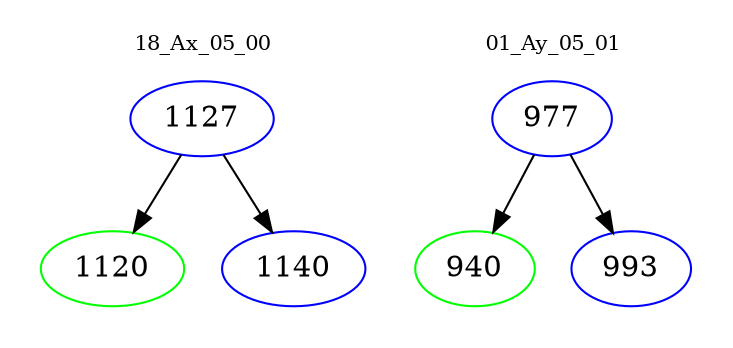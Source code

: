 digraph{
subgraph cluster_0 {
color = white
label = "18_Ax_05_00";
fontsize=10;
T0_1127 [label="1127", color="blue"]
T0_1127 -> T0_1120 [color="black"]
T0_1120 [label="1120", color="green"]
T0_1127 -> T0_1140 [color="black"]
T0_1140 [label="1140", color="blue"]
}
subgraph cluster_1 {
color = white
label = "01_Ay_05_01";
fontsize=10;
T1_977 [label="977", color="blue"]
T1_977 -> T1_940 [color="black"]
T1_940 [label="940", color="green"]
T1_977 -> T1_993 [color="black"]
T1_993 [label="993", color="blue"]
}
}
